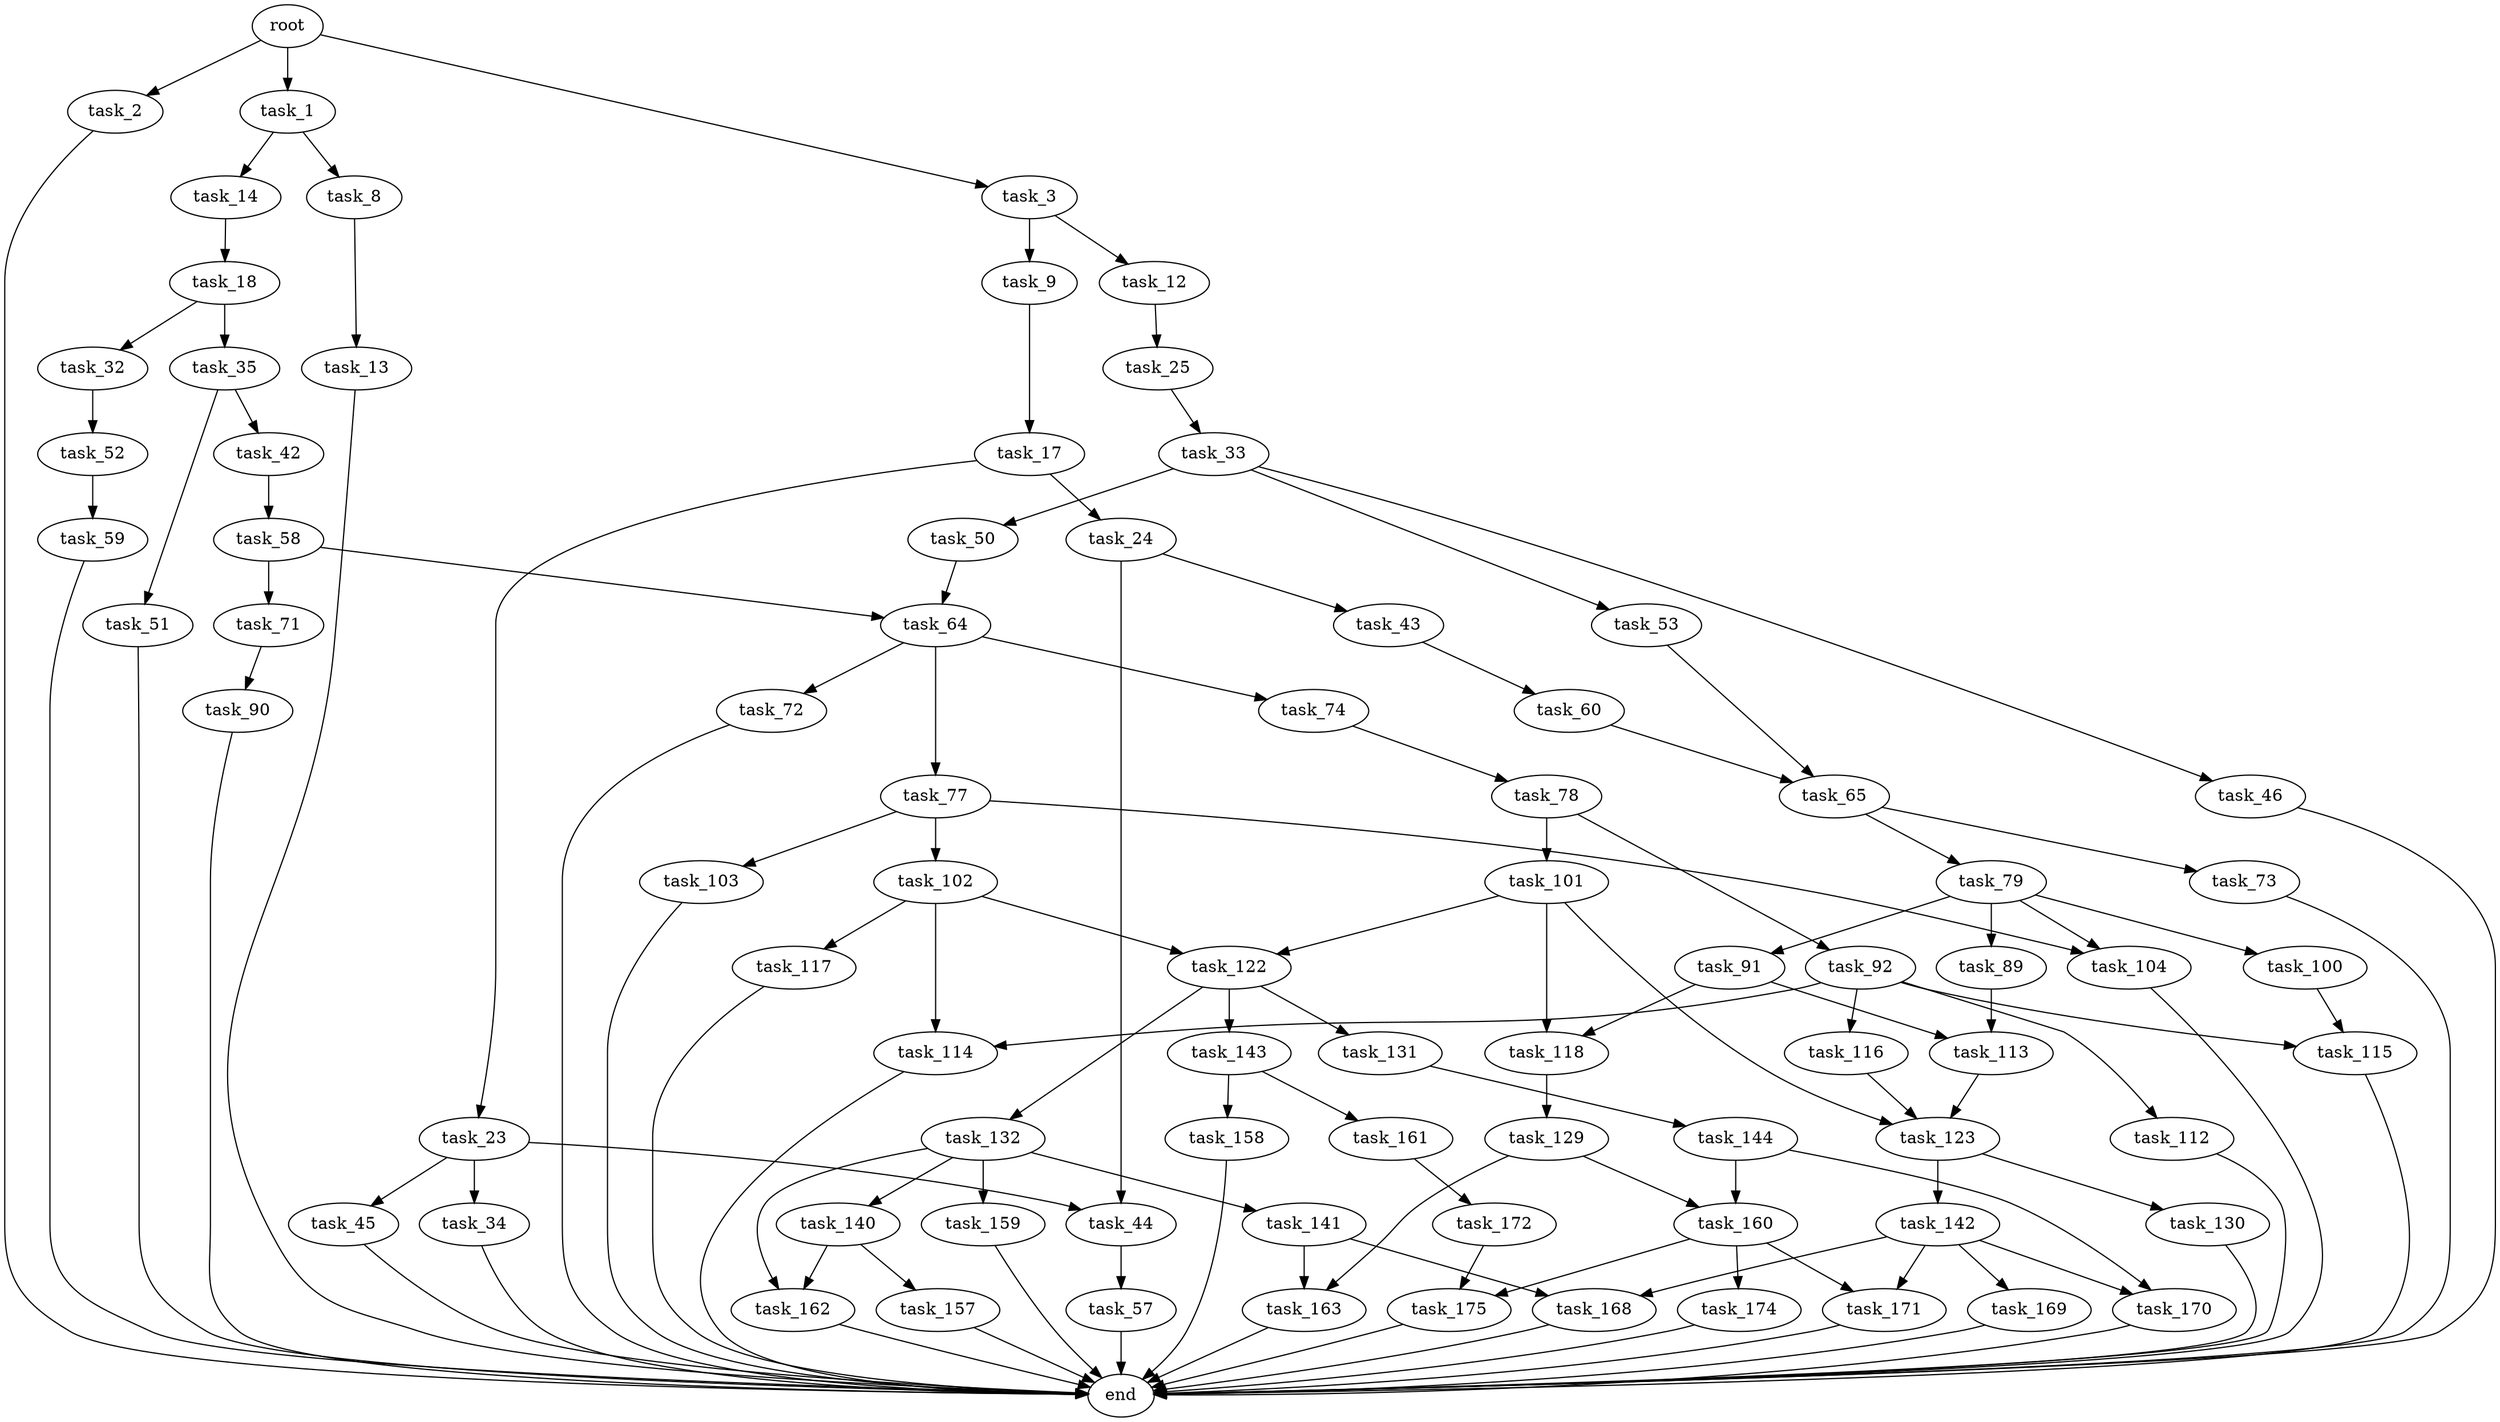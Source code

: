 digraph G {
  root [size="0.000000"];
  task_1 [size="1802734161.000000"];
  task_2 [size="825126110239.000000"];
  task_3 [size="7984255883.000000"];
  task_8 [size="28185028819.000000"];
  task_14 [size="40896013906.000000"];
  end [size="0.000000"];
  task_9 [size="23205250177.000000"];
  task_12 [size="315614160041.000000"];
  task_13 [size="9216836482.000000"];
  task_17 [size="134217728000.000000"];
  task_25 [size="11676975430.000000"];
  task_18 [size="28991029248.000000"];
  task_23 [size="843390374840.000000"];
  task_24 [size="314569472895.000000"];
  task_32 [size="549755813888.000000"];
  task_35 [size="34190803966.000000"];
  task_34 [size="549755813888.000000"];
  task_44 [size="549755813888.000000"];
  task_45 [size="1073741824000.000000"];
  task_43 [size="10655312462.000000"];
  task_33 [size="954971194.000000"];
  task_52 [size="18495500675.000000"];
  task_46 [size="232024337605.000000"];
  task_50 [size="42742148140.000000"];
  task_53 [size="85534965360.000000"];
  task_42 [size="8589934592.000000"];
  task_51 [size="22088596870.000000"];
  task_58 [size="315106212615.000000"];
  task_60 [size="6138676870.000000"];
  task_57 [size="232530234040.000000"];
  task_64 [size="782757789696.000000"];
  task_59 [size="68719476736.000000"];
  task_65 [size="169354861622.000000"];
  task_71 [size="68719476736.000000"];
  task_72 [size="111598935813.000000"];
  task_74 [size="197755867032.000000"];
  task_77 [size="1073741824000.000000"];
  task_73 [size="231928233984.000000"];
  task_79 [size="418976994691.000000"];
  task_90 [size="651774115824.000000"];
  task_78 [size="12069100450.000000"];
  task_102 [size="23085735538.000000"];
  task_103 [size="134217728000.000000"];
  task_104 [size="28991029248.000000"];
  task_92 [size="782757789696.000000"];
  task_101 [size="18922362498.000000"];
  task_89 [size="104555894445.000000"];
  task_91 [size="68719476736.000000"];
  task_100 [size="1695092376.000000"];
  task_113 [size="17773594055.000000"];
  task_118 [size="17119212715.000000"];
  task_112 [size="60053220509.000000"];
  task_114 [size="38083753793.000000"];
  task_115 [size="8589934592.000000"];
  task_116 [size="134217728000.000000"];
  task_122 [size="6496625986.000000"];
  task_123 [size="549755813888.000000"];
  task_117 [size="17102990869.000000"];
  task_129 [size="78559917945.000000"];
  task_131 [size="8589934592.000000"];
  task_132 [size="1220278627.000000"];
  task_143 [size="782757789696.000000"];
  task_130 [size="549755813888.000000"];
  task_142 [size="748193496.000000"];
  task_160 [size="5767238261.000000"];
  task_163 [size="231928233984.000000"];
  task_144 [size="1715905815.000000"];
  task_140 [size="1845354220.000000"];
  task_141 [size="231928233984.000000"];
  task_159 [size="8589934592.000000"];
  task_162 [size="231928233984.000000"];
  task_157 [size="139635323523.000000"];
  task_168 [size="720906213.000000"];
  task_169 [size="7162108397.000000"];
  task_170 [size="231928233984.000000"];
  task_171 [size="782757789696.000000"];
  task_158 [size="8589934592.000000"];
  task_161 [size="146697727983.000000"];
  task_174 [size="1073741824000.000000"];
  task_175 [size="28991029248.000000"];
  task_172 [size="1073741824000.000000"];

  root -> task_1 [size="1.000000"];
  root -> task_2 [size="1.000000"];
  root -> task_3 [size="1.000000"];
  task_1 -> task_8 [size="75497472.000000"];
  task_1 -> task_14 [size="75497472.000000"];
  task_2 -> end [size="1.000000"];
  task_3 -> task_9 [size="679477248.000000"];
  task_3 -> task_12 [size="679477248.000000"];
  task_8 -> task_13 [size="838860800.000000"];
  task_14 -> task_18 [size="838860800.000000"];
  task_9 -> task_17 [size="411041792.000000"];
  task_12 -> task_25 [size="301989888.000000"];
  task_13 -> end [size="1.000000"];
  task_17 -> task_23 [size="209715200.000000"];
  task_17 -> task_24 [size="209715200.000000"];
  task_25 -> task_33 [size="209715200.000000"];
  task_18 -> task_32 [size="75497472.000000"];
  task_18 -> task_35 [size="75497472.000000"];
  task_23 -> task_34 [size="536870912.000000"];
  task_23 -> task_44 [size="536870912.000000"];
  task_23 -> task_45 [size="536870912.000000"];
  task_24 -> task_43 [size="838860800.000000"];
  task_24 -> task_44 [size="838860800.000000"];
  task_32 -> task_52 [size="536870912.000000"];
  task_35 -> task_42 [size="838860800.000000"];
  task_35 -> task_51 [size="838860800.000000"];
  task_34 -> end [size="1.000000"];
  task_44 -> task_57 [size="536870912.000000"];
  task_45 -> end [size="1.000000"];
  task_43 -> task_60 [size="536870912.000000"];
  task_33 -> task_46 [size="75497472.000000"];
  task_33 -> task_50 [size="75497472.000000"];
  task_33 -> task_53 [size="75497472.000000"];
  task_52 -> task_59 [size="838860800.000000"];
  task_46 -> end [size="1.000000"];
  task_50 -> task_64 [size="75497472.000000"];
  task_53 -> task_65 [size="301989888.000000"];
  task_42 -> task_58 [size="33554432.000000"];
  task_51 -> end [size="1.000000"];
  task_58 -> task_64 [size="411041792.000000"];
  task_58 -> task_71 [size="411041792.000000"];
  task_60 -> task_65 [size="209715200.000000"];
  task_57 -> end [size="1.000000"];
  task_64 -> task_72 [size="679477248.000000"];
  task_64 -> task_74 [size="679477248.000000"];
  task_64 -> task_77 [size="679477248.000000"];
  task_59 -> end [size="1.000000"];
  task_65 -> task_73 [size="209715200.000000"];
  task_65 -> task_79 [size="209715200.000000"];
  task_71 -> task_90 [size="134217728.000000"];
  task_72 -> end [size="1.000000"];
  task_74 -> task_78 [size="134217728.000000"];
  task_77 -> task_102 [size="838860800.000000"];
  task_77 -> task_103 [size="838860800.000000"];
  task_77 -> task_104 [size="838860800.000000"];
  task_73 -> end [size="1.000000"];
  task_79 -> task_89 [size="301989888.000000"];
  task_79 -> task_91 [size="301989888.000000"];
  task_79 -> task_100 [size="301989888.000000"];
  task_79 -> task_104 [size="301989888.000000"];
  task_90 -> end [size="1.000000"];
  task_78 -> task_92 [size="838860800.000000"];
  task_78 -> task_101 [size="838860800.000000"];
  task_102 -> task_114 [size="838860800.000000"];
  task_102 -> task_117 [size="838860800.000000"];
  task_102 -> task_122 [size="838860800.000000"];
  task_103 -> end [size="1.000000"];
  task_104 -> end [size="1.000000"];
  task_92 -> task_112 [size="679477248.000000"];
  task_92 -> task_114 [size="679477248.000000"];
  task_92 -> task_115 [size="679477248.000000"];
  task_92 -> task_116 [size="679477248.000000"];
  task_101 -> task_118 [size="301989888.000000"];
  task_101 -> task_122 [size="301989888.000000"];
  task_101 -> task_123 [size="301989888.000000"];
  task_89 -> task_113 [size="75497472.000000"];
  task_91 -> task_113 [size="134217728.000000"];
  task_91 -> task_118 [size="134217728.000000"];
  task_100 -> task_115 [size="134217728.000000"];
  task_113 -> task_123 [size="679477248.000000"];
  task_118 -> task_129 [size="301989888.000000"];
  task_112 -> end [size="1.000000"];
  task_114 -> end [size="1.000000"];
  task_115 -> end [size="1.000000"];
  task_116 -> task_123 [size="209715200.000000"];
  task_122 -> task_131 [size="536870912.000000"];
  task_122 -> task_132 [size="536870912.000000"];
  task_122 -> task_143 [size="536870912.000000"];
  task_123 -> task_130 [size="536870912.000000"];
  task_123 -> task_142 [size="536870912.000000"];
  task_117 -> end [size="1.000000"];
  task_129 -> task_160 [size="75497472.000000"];
  task_129 -> task_163 [size="75497472.000000"];
  task_131 -> task_144 [size="33554432.000000"];
  task_132 -> task_140 [size="33554432.000000"];
  task_132 -> task_141 [size="33554432.000000"];
  task_132 -> task_159 [size="33554432.000000"];
  task_132 -> task_162 [size="33554432.000000"];
  task_143 -> task_158 [size="679477248.000000"];
  task_143 -> task_161 [size="679477248.000000"];
  task_130 -> end [size="1.000000"];
  task_142 -> task_168 [size="33554432.000000"];
  task_142 -> task_169 [size="33554432.000000"];
  task_142 -> task_170 [size="33554432.000000"];
  task_142 -> task_171 [size="33554432.000000"];
  task_160 -> task_171 [size="134217728.000000"];
  task_160 -> task_174 [size="134217728.000000"];
  task_160 -> task_175 [size="134217728.000000"];
  task_163 -> end [size="1.000000"];
  task_144 -> task_160 [size="134217728.000000"];
  task_144 -> task_170 [size="134217728.000000"];
  task_140 -> task_157 [size="75497472.000000"];
  task_140 -> task_162 [size="75497472.000000"];
  task_141 -> task_163 [size="301989888.000000"];
  task_141 -> task_168 [size="301989888.000000"];
  task_159 -> end [size="1.000000"];
  task_162 -> end [size="1.000000"];
  task_157 -> end [size="1.000000"];
  task_168 -> end [size="1.000000"];
  task_169 -> end [size="1.000000"];
  task_170 -> end [size="1.000000"];
  task_171 -> end [size="1.000000"];
  task_158 -> end [size="1.000000"];
  task_161 -> task_172 [size="679477248.000000"];
  task_174 -> end [size="1.000000"];
  task_175 -> end [size="1.000000"];
  task_172 -> task_175 [size="838860800.000000"];
}

